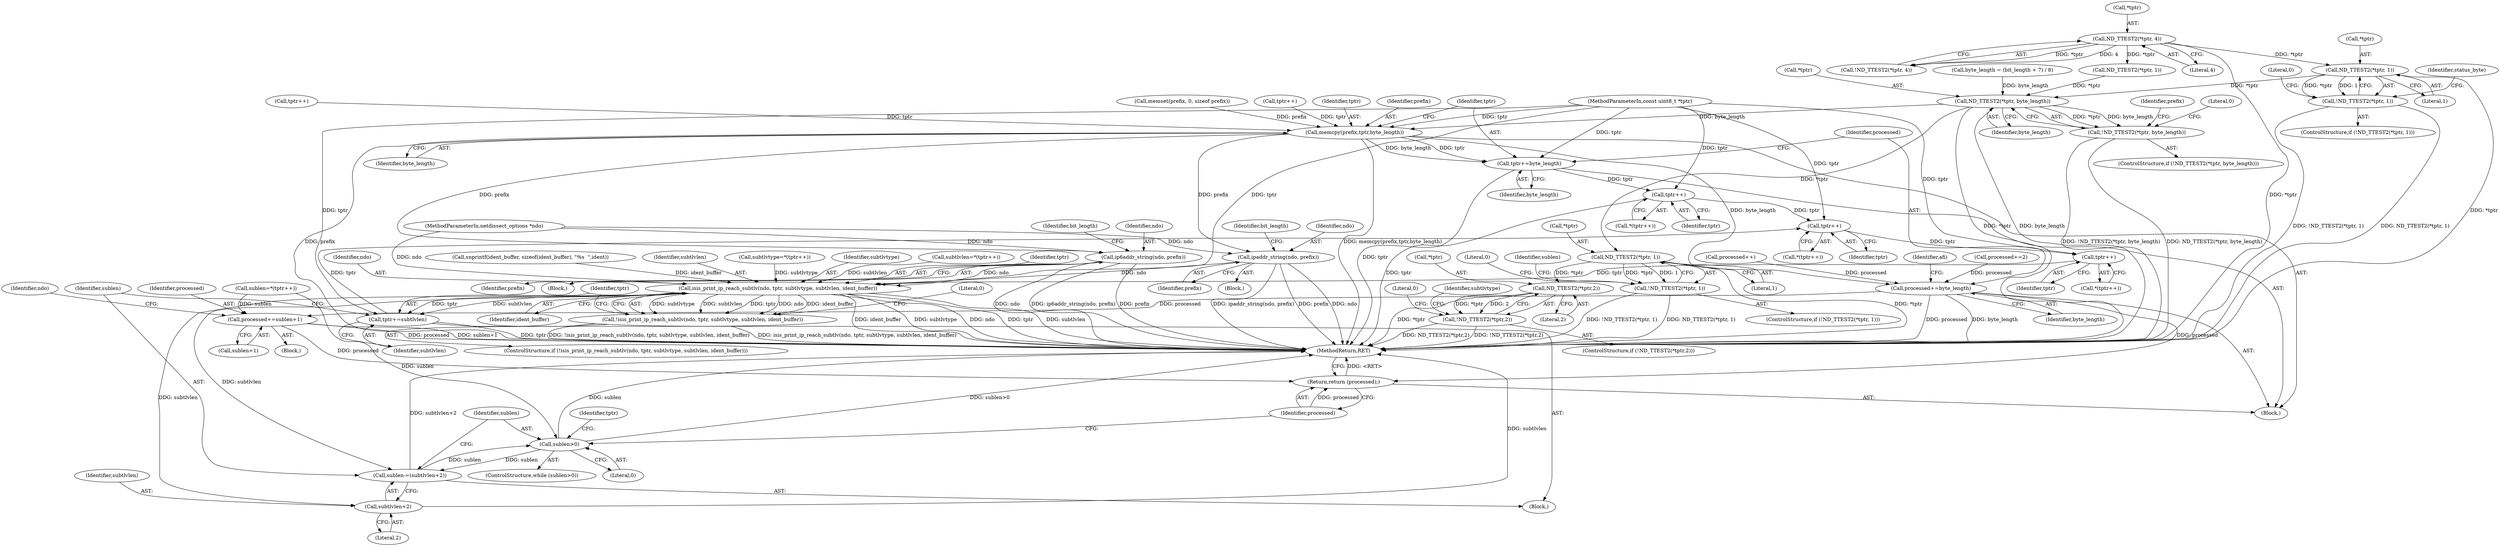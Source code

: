 digraph "0_tcpdump_979dcefd7b259e9e233f77fe1c5312793bfd948f@pointer" {
"1000192" [label="(Call,ND_TTEST2(*tptr, 1))"];
"1000128" [label="(Call,ND_TTEST2(*tptr, 4))"];
"1000191" [label="(Call,!ND_TTEST2(*tptr, 1))"];
"1000238" [label="(Call,ND_TTEST2(*tptr, byte_length))"];
"1000237" [label="(Call,!ND_TTEST2(*tptr, byte_length))"];
"1000249" [label="(Call,memcpy(prefix,tptr,byte_length))"];
"1000253" [label="(Call,tptr+=byte_length)"];
"1000362" [label="(Call,tptr++)"];
"1000391" [label="(Call,tptr++)"];
"1000396" [label="(Call,tptr++)"];
"1000406" [label="(Call,isis_print_ip_reach_subtlv(ndo, tptr, subtlvtype, subtlvlen, ident_buffer))"];
"1000405" [label="(Call,!isis_print_ip_reach_subtlv(ndo, tptr, subtlvtype, subtlvlen, ident_buffer))"];
"1000414" [label="(Call,tptr+=subtlvlen)"];
"1000417" [label="(Call,sublen-=(subtlvlen+2))"];
"1000376" [label="(Call,sublen>0)"];
"1000419" [label="(Call,subtlvlen+2)"];
"1000256" [label="(Call,processed+=byte_length)"];
"1000364" [label="(Call,processed+=sublen+1)"];
"1000422" [label="(Return,return (processed);)"];
"1000271" [label="(Call,ipaddr_string(ndo, prefix))"];
"1000288" [label="(Call,ip6addr_string(ndo, prefix))"];
"1000353" [label="(Call,ND_TTEST2(*tptr, 1))"];
"1000352" [label="(Call,!ND_TTEST2(*tptr, 1))"];
"1000382" [label="(Call,ND_TTEST2(*tptr,2))"];
"1000381" [label="(Call,!ND_TTEST2(*tptr,2))"];
"1000396" [label="(Call,tptr++)"];
"1000404" [label="(ControlStructure,if (!isis_print_ip_reach_subtlv(ndo, tptr, subtlvtype, subtlvlen, ident_buffer)))"];
"1000381" [label="(Call,!ND_TTEST2(*tptr,2))"];
"1000244" [label="(Call,memset(prefix, 0, sizeof prefix))"];
"1000249" [label="(Call,memcpy(prefix,tptr,byte_length))"];
"1000195" [label="(Literal,1)"];
"1000354" [label="(Call,*tptr)"];
"1000272" [label="(Identifier,ndo)"];
"1000409" [label="(Identifier,subtlvtype)"];
"1000363" [label="(Identifier,tptr)"];
"1000251" [label="(Identifier,tptr)"];
"1000258" [label="(Identifier,byte_length)"];
"1000422" [label="(Return,return (processed);)"];
"1000411" [label="(Identifier,ident_buffer)"];
"1000192" [label="(Call,ND_TTEST2(*tptr, 1))"];
"1000257" [label="(Identifier,processed)"];
"1000239" [label="(Call,*tptr)"];
"1000351" [label="(ControlStructure,if (!ND_TTEST2(*tptr, 1)))"];
"1000111" [label="(MethodParameterIn,netdissect_options *ndo)"];
"1000112" [label="(MethodParameterIn,const uint8_t *tptr)"];
"1000378" [label="(Literal,0)"];
"1000413" [label="(Literal,0)"];
"1000193" [label="(Call,*tptr)"];
"1000364" [label="(Call,processed+=sublen+1)"];
"1000241" [label="(Identifier,byte_length)"];
"1000236" [label="(ControlStructure,if (!ND_TTEST2(*tptr, byte_length)))"];
"1000393" [label="(Call,subtlvlen=*(tptr++))"];
"1000392" [label="(Identifier,tptr)"];
"1000182" [label="(Call,processed++)"];
"1000385" [label="(Literal,2)"];
"1000350" [label="(Block,)"];
"1000424" [label="(MethodReturn,RET)"];
"1000391" [label="(Call,tptr++)"];
"1000417" [label="(Call,sublen-=(subtlvlen+2))"];
"1000408" [label="(Identifier,tptr)"];
"1000405" [label="(Call,!isis_print_ip_reach_subtlv(ndo, tptr, subtlvtype, subtlvlen, ident_buffer))"];
"1000375" [label="(ControlStructure,while (sublen>0))"];
"1000261" [label="(Identifier,afi)"];
"1000129" [label="(Call,*tptr)"];
"1000415" [label="(Identifier,tptr)"];
"1000229" [label="(Call,byte_length = (bit_length + 7) / 8)"];
"1000252" [label="(Identifier,byte_length)"];
"1000274" [label="(Identifier,bit_length)"];
"1000366" [label="(Call,sublen+1)"];
"1000376" [label="(Call,sublen>0)"];
"1000128" [label="(Call,ND_TTEST2(*tptr, 4))"];
"1000238" [label="(Call,ND_TTEST2(*tptr, byte_length))"];
"1000199" [label="(Identifier,status_byte)"];
"1000191" [label="(Call,!ND_TTEST2(*tptr, 1))"];
"1000255" [label="(Identifier,byte_length)"];
"1000256" [label="(Call,processed+=byte_length)"];
"1000352" [label="(Call,!ND_TTEST2(*tptr, 1))"];
"1000250" [label="(Identifier,prefix)"];
"1000416" [label="(Identifier,subtlvlen)"];
"1000365" [label="(Identifier,processed)"];
"1000237" [label="(Call,!ND_TTEST2(*tptr, byte_length))"];
"1000353" [label="(Call,ND_TTEST2(*tptr, 1))"];
"1000387" [label="(Literal,0)"];
"1000253" [label="(Call,tptr+=byte_length)"];
"1000395" [label="(Call,*(tptr++))"];
"1000270" [label="(Block,)"];
"1000223" [label="(Call,processed+=2)"];
"1000151" [label="(Call,ND_TTEST2(*tptr, 1))"];
"1000421" [label="(Literal,2)"];
"1000206" [label="(Call,tptr++)"];
"1000254" [label="(Identifier,tptr)"];
"1000397" [label="(Identifier,tptr)"];
"1000383" [label="(Call,*tptr)"];
"1000356" [label="(Literal,1)"];
"1000382" [label="(Call,ND_TTEST2(*tptr,2))"];
"1000197" [label="(Literal,0)"];
"1000287" [label="(Block,)"];
"1000407" [label="(Identifier,ndo)"];
"1000371" [label="(Identifier,ndo)"];
"1000414" [label="(Call,tptr+=subtlvlen)"];
"1000360" [label="(Identifier,sublen)"];
"1000127" [label="(Call,!ND_TTEST2(*tptr, 4))"];
"1000390" [label="(Call,*(tptr++))"];
"1000289" [label="(Identifier,ndo)"];
"1000380" [label="(ControlStructure,if (!ND_TTEST2(*tptr,2)))"];
"1000243" [label="(Literal,0)"];
"1000361" [label="(Call,*(tptr++))"];
"1000291" [label="(Identifier,bit_length)"];
"1000190" [label="(ControlStructure,if (!ND_TTEST2(*tptr, 1)))"];
"1000384" [label="(Identifier,tptr)"];
"1000115" [label="(Block,)"];
"1000273" [label="(Identifier,prefix)"];
"1000359" [label="(Call,sublen=*(tptr++))"];
"1000160" [label="(Call,tptr++)"];
"1000406" [label="(Call,isis_print_ip_reach_subtlv(ndo, tptr, subtlvtype, subtlvlen, ident_buffer))"];
"1000377" [label="(Identifier,sublen)"];
"1000131" [label="(Literal,4)"];
"1000290" [label="(Identifier,prefix)"];
"1000271" [label="(Call,ipaddr_string(ndo, prefix))"];
"1000423" [label="(Identifier,processed)"];
"1000398" [label="(Call,snprintf(ident_buffer, sizeof(ident_buffer), \"%s  \",ident))"];
"1000420" [label="(Identifier,subtlvlen)"];
"1000419" [label="(Call,subtlvlen+2)"];
"1000288" [label="(Call,ip6addr_string(ndo, prefix))"];
"1000410" [label="(Identifier,subtlvlen)"];
"1000388" [label="(Call,subtlvtype=*(tptr++))"];
"1000389" [label="(Identifier,subtlvtype)"];
"1000245" [label="(Identifier,prefix)"];
"1000379" [label="(Block,)"];
"1000418" [label="(Identifier,sublen)"];
"1000362" [label="(Call,tptr++)"];
"1000358" [label="(Literal,0)"];
"1000192" -> "1000191"  [label="AST: "];
"1000192" -> "1000195"  [label="CFG: "];
"1000193" -> "1000192"  [label="AST: "];
"1000195" -> "1000192"  [label="AST: "];
"1000191" -> "1000192"  [label="CFG: "];
"1000192" -> "1000424"  [label="DDG: *tptr"];
"1000192" -> "1000191"  [label="DDG: *tptr"];
"1000192" -> "1000191"  [label="DDG: 1"];
"1000128" -> "1000192"  [label="DDG: *tptr"];
"1000192" -> "1000238"  [label="DDG: *tptr"];
"1000128" -> "1000127"  [label="AST: "];
"1000128" -> "1000131"  [label="CFG: "];
"1000129" -> "1000128"  [label="AST: "];
"1000131" -> "1000128"  [label="AST: "];
"1000127" -> "1000128"  [label="CFG: "];
"1000128" -> "1000424"  [label="DDG: *tptr"];
"1000128" -> "1000127"  [label="DDG: *tptr"];
"1000128" -> "1000127"  [label="DDG: 4"];
"1000128" -> "1000151"  [label="DDG: *tptr"];
"1000191" -> "1000190"  [label="AST: "];
"1000197" -> "1000191"  [label="CFG: "];
"1000199" -> "1000191"  [label="CFG: "];
"1000191" -> "1000424"  [label="DDG: !ND_TTEST2(*tptr, 1)"];
"1000191" -> "1000424"  [label="DDG: ND_TTEST2(*tptr, 1)"];
"1000238" -> "1000237"  [label="AST: "];
"1000238" -> "1000241"  [label="CFG: "];
"1000239" -> "1000238"  [label="AST: "];
"1000241" -> "1000238"  [label="AST: "];
"1000237" -> "1000238"  [label="CFG: "];
"1000238" -> "1000424"  [label="DDG: *tptr"];
"1000238" -> "1000424"  [label="DDG: byte_length"];
"1000238" -> "1000237"  [label="DDG: *tptr"];
"1000238" -> "1000237"  [label="DDG: byte_length"];
"1000151" -> "1000238"  [label="DDG: *tptr"];
"1000229" -> "1000238"  [label="DDG: byte_length"];
"1000238" -> "1000249"  [label="DDG: byte_length"];
"1000238" -> "1000353"  [label="DDG: *tptr"];
"1000237" -> "1000236"  [label="AST: "];
"1000243" -> "1000237"  [label="CFG: "];
"1000245" -> "1000237"  [label="CFG: "];
"1000237" -> "1000424"  [label="DDG: !ND_TTEST2(*tptr, byte_length)"];
"1000237" -> "1000424"  [label="DDG: ND_TTEST2(*tptr, byte_length)"];
"1000249" -> "1000115"  [label="AST: "];
"1000249" -> "1000252"  [label="CFG: "];
"1000250" -> "1000249"  [label="AST: "];
"1000251" -> "1000249"  [label="AST: "];
"1000252" -> "1000249"  [label="AST: "];
"1000254" -> "1000249"  [label="CFG: "];
"1000249" -> "1000424"  [label="DDG: prefix"];
"1000249" -> "1000424"  [label="DDG: memcpy(prefix,tptr,byte_length)"];
"1000244" -> "1000249"  [label="DDG: prefix"];
"1000206" -> "1000249"  [label="DDG: tptr"];
"1000160" -> "1000249"  [label="DDG: tptr"];
"1000112" -> "1000249"  [label="DDG: tptr"];
"1000249" -> "1000253"  [label="DDG: byte_length"];
"1000249" -> "1000253"  [label="DDG: tptr"];
"1000249" -> "1000256"  [label="DDG: byte_length"];
"1000249" -> "1000271"  [label="DDG: prefix"];
"1000249" -> "1000288"  [label="DDG: prefix"];
"1000253" -> "1000115"  [label="AST: "];
"1000253" -> "1000255"  [label="CFG: "];
"1000254" -> "1000253"  [label="AST: "];
"1000255" -> "1000253"  [label="AST: "];
"1000257" -> "1000253"  [label="CFG: "];
"1000253" -> "1000424"  [label="DDG: tptr"];
"1000112" -> "1000253"  [label="DDG: tptr"];
"1000253" -> "1000362"  [label="DDG: tptr"];
"1000362" -> "1000361"  [label="AST: "];
"1000362" -> "1000363"  [label="CFG: "];
"1000363" -> "1000362"  [label="AST: "];
"1000361" -> "1000362"  [label="CFG: "];
"1000362" -> "1000424"  [label="DDG: tptr"];
"1000112" -> "1000362"  [label="DDG: tptr"];
"1000362" -> "1000391"  [label="DDG: tptr"];
"1000391" -> "1000390"  [label="AST: "];
"1000391" -> "1000392"  [label="CFG: "];
"1000392" -> "1000391"  [label="AST: "];
"1000390" -> "1000391"  [label="CFG: "];
"1000414" -> "1000391"  [label="DDG: tptr"];
"1000112" -> "1000391"  [label="DDG: tptr"];
"1000391" -> "1000396"  [label="DDG: tptr"];
"1000396" -> "1000395"  [label="AST: "];
"1000396" -> "1000397"  [label="CFG: "];
"1000397" -> "1000396"  [label="AST: "];
"1000395" -> "1000396"  [label="CFG: "];
"1000112" -> "1000396"  [label="DDG: tptr"];
"1000396" -> "1000406"  [label="DDG: tptr"];
"1000406" -> "1000405"  [label="AST: "];
"1000406" -> "1000411"  [label="CFG: "];
"1000407" -> "1000406"  [label="AST: "];
"1000408" -> "1000406"  [label="AST: "];
"1000409" -> "1000406"  [label="AST: "];
"1000410" -> "1000406"  [label="AST: "];
"1000411" -> "1000406"  [label="AST: "];
"1000405" -> "1000406"  [label="CFG: "];
"1000406" -> "1000424"  [label="DDG: ident_buffer"];
"1000406" -> "1000424"  [label="DDG: subtlvtype"];
"1000406" -> "1000424"  [label="DDG: ndo"];
"1000406" -> "1000424"  [label="DDG: tptr"];
"1000406" -> "1000424"  [label="DDG: subtlvlen"];
"1000406" -> "1000405"  [label="DDG: subtlvtype"];
"1000406" -> "1000405"  [label="DDG: subtlvlen"];
"1000406" -> "1000405"  [label="DDG: tptr"];
"1000406" -> "1000405"  [label="DDG: ndo"];
"1000406" -> "1000405"  [label="DDG: ident_buffer"];
"1000288" -> "1000406"  [label="DDG: ndo"];
"1000271" -> "1000406"  [label="DDG: ndo"];
"1000111" -> "1000406"  [label="DDG: ndo"];
"1000112" -> "1000406"  [label="DDG: tptr"];
"1000388" -> "1000406"  [label="DDG: subtlvtype"];
"1000393" -> "1000406"  [label="DDG: subtlvlen"];
"1000398" -> "1000406"  [label="DDG: ident_buffer"];
"1000406" -> "1000414"  [label="DDG: subtlvlen"];
"1000406" -> "1000414"  [label="DDG: tptr"];
"1000406" -> "1000417"  [label="DDG: subtlvlen"];
"1000406" -> "1000419"  [label="DDG: subtlvlen"];
"1000405" -> "1000404"  [label="AST: "];
"1000413" -> "1000405"  [label="CFG: "];
"1000415" -> "1000405"  [label="CFG: "];
"1000405" -> "1000424"  [label="DDG: !isis_print_ip_reach_subtlv(ndo, tptr, subtlvtype, subtlvlen, ident_buffer)"];
"1000405" -> "1000424"  [label="DDG: isis_print_ip_reach_subtlv(ndo, tptr, subtlvtype, subtlvlen, ident_buffer)"];
"1000414" -> "1000379"  [label="AST: "];
"1000414" -> "1000416"  [label="CFG: "];
"1000415" -> "1000414"  [label="AST: "];
"1000416" -> "1000414"  [label="AST: "];
"1000418" -> "1000414"  [label="CFG: "];
"1000414" -> "1000424"  [label="DDG: tptr"];
"1000112" -> "1000414"  [label="DDG: tptr"];
"1000417" -> "1000379"  [label="AST: "];
"1000417" -> "1000419"  [label="CFG: "];
"1000418" -> "1000417"  [label="AST: "];
"1000419" -> "1000417"  [label="AST: "];
"1000377" -> "1000417"  [label="CFG: "];
"1000417" -> "1000424"  [label="DDG: subtlvlen+2"];
"1000417" -> "1000376"  [label="DDG: sublen"];
"1000376" -> "1000417"  [label="DDG: sublen"];
"1000376" -> "1000375"  [label="AST: "];
"1000376" -> "1000378"  [label="CFG: "];
"1000377" -> "1000376"  [label="AST: "];
"1000378" -> "1000376"  [label="AST: "];
"1000384" -> "1000376"  [label="CFG: "];
"1000423" -> "1000376"  [label="CFG: "];
"1000376" -> "1000424"  [label="DDG: sublen>0"];
"1000376" -> "1000424"  [label="DDG: sublen"];
"1000359" -> "1000376"  [label="DDG: sublen"];
"1000419" -> "1000421"  [label="CFG: "];
"1000420" -> "1000419"  [label="AST: "];
"1000421" -> "1000419"  [label="AST: "];
"1000419" -> "1000424"  [label="DDG: subtlvlen"];
"1000256" -> "1000115"  [label="AST: "];
"1000256" -> "1000258"  [label="CFG: "];
"1000257" -> "1000256"  [label="AST: "];
"1000258" -> "1000256"  [label="AST: "];
"1000261" -> "1000256"  [label="CFG: "];
"1000256" -> "1000424"  [label="DDG: byte_length"];
"1000256" -> "1000424"  [label="DDG: processed"];
"1000182" -> "1000256"  [label="DDG: processed"];
"1000223" -> "1000256"  [label="DDG: processed"];
"1000256" -> "1000364"  [label="DDG: processed"];
"1000256" -> "1000422"  [label="DDG: processed"];
"1000364" -> "1000350"  [label="AST: "];
"1000364" -> "1000366"  [label="CFG: "];
"1000365" -> "1000364"  [label="AST: "];
"1000366" -> "1000364"  [label="AST: "];
"1000371" -> "1000364"  [label="CFG: "];
"1000364" -> "1000424"  [label="DDG: processed"];
"1000364" -> "1000424"  [label="DDG: sublen+1"];
"1000359" -> "1000364"  [label="DDG: sublen"];
"1000364" -> "1000422"  [label="DDG: processed"];
"1000422" -> "1000115"  [label="AST: "];
"1000422" -> "1000423"  [label="CFG: "];
"1000423" -> "1000422"  [label="AST: "];
"1000424" -> "1000422"  [label="CFG: "];
"1000422" -> "1000424"  [label="DDG: <RET>"];
"1000423" -> "1000422"  [label="DDG: processed"];
"1000271" -> "1000270"  [label="AST: "];
"1000271" -> "1000273"  [label="CFG: "];
"1000272" -> "1000271"  [label="AST: "];
"1000273" -> "1000271"  [label="AST: "];
"1000274" -> "1000271"  [label="CFG: "];
"1000271" -> "1000424"  [label="DDG: prefix"];
"1000271" -> "1000424"  [label="DDG: ndo"];
"1000271" -> "1000424"  [label="DDG: ipaddr_string(ndo, prefix)"];
"1000111" -> "1000271"  [label="DDG: ndo"];
"1000288" -> "1000287"  [label="AST: "];
"1000288" -> "1000290"  [label="CFG: "];
"1000289" -> "1000288"  [label="AST: "];
"1000290" -> "1000288"  [label="AST: "];
"1000291" -> "1000288"  [label="CFG: "];
"1000288" -> "1000424"  [label="DDG: prefix"];
"1000288" -> "1000424"  [label="DDG: ndo"];
"1000288" -> "1000424"  [label="DDG: ip6addr_string(ndo, prefix)"];
"1000111" -> "1000288"  [label="DDG: ndo"];
"1000353" -> "1000352"  [label="AST: "];
"1000353" -> "1000356"  [label="CFG: "];
"1000354" -> "1000353"  [label="AST: "];
"1000356" -> "1000353"  [label="AST: "];
"1000352" -> "1000353"  [label="CFG: "];
"1000353" -> "1000424"  [label="DDG: *tptr"];
"1000353" -> "1000352"  [label="DDG: *tptr"];
"1000353" -> "1000352"  [label="DDG: 1"];
"1000353" -> "1000382"  [label="DDG: *tptr"];
"1000352" -> "1000351"  [label="AST: "];
"1000358" -> "1000352"  [label="CFG: "];
"1000360" -> "1000352"  [label="CFG: "];
"1000352" -> "1000424"  [label="DDG: ND_TTEST2(*tptr, 1)"];
"1000352" -> "1000424"  [label="DDG: !ND_TTEST2(*tptr, 1)"];
"1000382" -> "1000381"  [label="AST: "];
"1000382" -> "1000385"  [label="CFG: "];
"1000383" -> "1000382"  [label="AST: "];
"1000385" -> "1000382"  [label="AST: "];
"1000381" -> "1000382"  [label="CFG: "];
"1000382" -> "1000424"  [label="DDG: *tptr"];
"1000382" -> "1000381"  [label="DDG: *tptr"];
"1000382" -> "1000381"  [label="DDG: 2"];
"1000381" -> "1000380"  [label="AST: "];
"1000387" -> "1000381"  [label="CFG: "];
"1000389" -> "1000381"  [label="CFG: "];
"1000381" -> "1000424"  [label="DDG: ND_TTEST2(*tptr,2)"];
"1000381" -> "1000424"  [label="DDG: !ND_TTEST2(*tptr,2)"];
}
